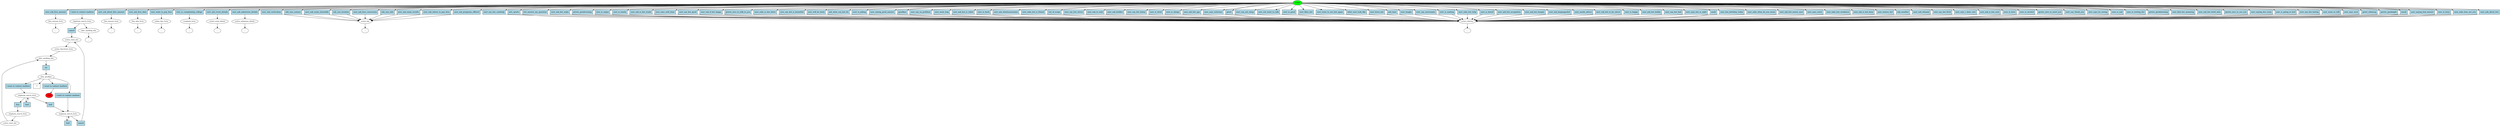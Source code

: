 digraph  {
0 [class="start active", fillcolor=green, fontsize=12, label=START, style=filled];
"-1" [class=end, fillcolor=red, fontsize=12, label=END, style=filled];
1 [class="", fontsize=12, label=fees_amount_form];
2 [class=active, fontsize=12, label=employee_search_form];
3 [class="", fontsize=12, label=utter_anything_else];
5 [class="", fontsize=12, label=fine_amount_form];
7 [class="", fontsize=12, label=fees_date_form];
8 [class="", fontsize=12, label=online_fees_form];
"-10" [class=ellipsis, label="..."];
"-12" [class=ellipsis, label="..."];
14 [class="", fontsize=12, label=complaint_form];
15 [class="", fontsize=12, label=action_event_details];
"-15" [class=ellipsis, label="..."];
"-16" [class=ellipsis, label="..."];
"-17" [class=ellipsis, label="..."];
"-18" [class=ellipsis, label="..."];
19 [class="", fontsize=12, label=action_admission_details];
"-19" [class=ellipsis, label="..."];
20 [class="", fontsize=12, label=action_faq];
"-28" [class=ellipsis, label="..."];
29 [class="", fontsize=12, label=action_chitchat];
"-121" [class=ellipsis, label="..."];
"-122" [class=ellipsis, label="..."];
124 [class=active, fontsize=12, label=action_reset_slot];
125 [class=active, fontsize=12, label=action_deactivate_form];
126 [class=active, fontsize=12, label=utter_anything_else];
127 [class=active, fontsize=12, label=utter_goodbye];
133 [class=active, fontsize=12, label=employee_search_form];
144 [class=active, fontsize=12, label=employee_search_form];
152 [class=active, fontsize=12, label=employee_search_form];
153 [class=active, fontsize=12, label=action_reset_slot];
156 [class="intent dashed active", label="  ?  ", shape=rect];
157 [class=intent, fillcolor=lightblue, label=user_ask_fees_amount, shape=rect, style=filled];
158 [class="intent active", fillcolor=lightblue, label="i want to contact mathew", shape=rect, style=filled];
159 [class=intent, fillcolor=lightblue, label=user_ask_about_fine_amount, shape=rect, style=filled];
160 [class=intent, fillcolor=lightblue, label=user_ask_fees_date, shape=rect, style=filled];
161 [class=intent, fillcolor=lightblue, label=user_want_to_pay_fees, shape=rect, style=filled];
162 [class=intent, fillcolor=lightblue, label=user_is_complaining_college, shape=rect, style=filled];
163 [class=intent, fillcolor=lightblue, label=user_ask_event_details, shape=rect, style=filled];
164 [class=intent, fillcolor=lightblue, label=user_ask_admission_details, shape=rect, style=filled];
165 [class=intent, fillcolor=lightblue, label=user_ask_where_to_pay_fees, shape=rect, style=filled];
166 [class=intent, fillcolor=lightblue, label=user_ask_programs_offered, shape=rect, style=filled];
167 [class=intent, fillcolor=lightblue, label=user_ask_curriculum, shape=rect, style=filled];
168 [class=intent, fillcolor=lightblue, label=ask_cms_contact, shape=rect, style=filled];
169 [class=intent, fillcolor=lightblue, label=user_ask_exam_timetable, shape=rect, style=filled];
170 [class=intent, fillcolor=lightblue, label=ask_cms_location, shape=rect, style=filled];
171 [class=intent, fillcolor=lightblue, label=user_ask_fees_concession, shape=rect, style=filled];
172 [class=intent, fillcolor=lightblue, label=ask_cms_info, shape=rect, style=filled];
173 [class=intent, fillcolor=lightblue, label=user_ask_exam_results, shape=rect, style=filled];
174 [class=intent, fillcolor=lightblue, label=user_is_testing_bot, shape=rect, style=filled];
175 [class=intent, fillcolor=lightblue, label=greets_goodmorning, shape=rect, style=filled];
176 [class=intent, fillcolor=lightblue, label=user_find_bot_annoying, shape=rect, style=filled];
177 [class=intent, fillcolor=lightblue, label=user_ask_bot_birth_date, shape=rect, style=filled];
178 [class=intent, fillcolor=lightblue, label=greets_nice_to_see_you, shape=rect, style=filled];
179 [class=intent, fillcolor=lightblue, label=user_saying_bot_crazy, shape=rect, style=filled];
180 [class=intent, fillcolor=lightblue, label=user_is_going_to_bed, shape=rect, style=filled];
181 [class=intent, fillcolor=lightblue, label=user_say_bot_boring, shape=rect, style=filled];
182 [class=intent, fillcolor=lightblue, label=user_want_to_talk, shape=rect, style=filled];
183 [class=intent, fillcolor=lightblue, label=user_says_wow, shape=rect, style=filled];
184 [class=intent, fillcolor=lightblue, label=greet_whatsup, shape=rect, style=filled];
185 [class=intent, fillcolor=lightblue, label=greets_goodnight, shape=rect, style=filled];
186 [class=intent, fillcolor=lightblue, label=insult, shape=rect, style=filled];
187 [class=intent, fillcolor=lightblue, label=user_saying_bad_answer, shape=rect, style=filled];
188 [class=intent, fillcolor=lightblue, label=user_is_busy, shape=rect, style=filled];
189 [class=intent, fillcolor=lightblue, label=user_asks_how_are_you, shape=rect, style=filled];
190 [class=intent, fillcolor=lightblue, label=user_ask_about_bot, shape=rect, style=filled];
191 [class=intent, fillcolor=lightblue, label=user_say_bot_canthelp, shape=rect, style=filled];
192 [class=intent, fillcolor=lightblue, label=arts_sports, shape=rect, style=filled];
193 [class=intent, fillcolor=lightblue, label=bot_answer_my_question, shape=rect, style=filled];
194 [class=intent, fillcolor=lightblue, label=user_ask_bot_orgin, shape=rect, style=filled];
195 [class=intent, fillcolor=lightblue, label=greets_goodevening, shape=rect, style=filled];
196 [class=intent, fillcolor=lightblue, label=user_is_angry, shape=rect, style=filled];
197 [class=intent, fillcolor=lightblue, label=user_is_lonely, shape=rect, style=filled];
198 [class=intent, fillcolor=lightblue, label=user_ask_is_bot_ready, shape=rect, style=filled];
199 [class=intent, fillcolor=lightblue, label=user_says_well_done, shape=rect, style=filled];
200 [class=intent, fillcolor=lightblue, label=user_say_bot_good, shape=rect, style=filled];
201 [class=intent, fillcolor=lightblue, label=user_ask_if_bot_happy, shape=rect, style=filled];
202 [class=intent, fillcolor=lightblue, label=greets_nice_to_talk_to_you, shape=rect, style=filled];
203 [class=intent, fillcolor=lightblue, label=user_asks_is_bot_there, shape=rect, style=filled];
204 [class=intent, fillcolor=lightblue, label=user_say_bot_is_beautiful, shape=rect, style=filled];
205 [class=intent, fillcolor=lightblue, label=user_will_be_back, shape=rect, style=filled];
206 [class=intent, fillcolor=lightblue, label=ask_what_can_bot_do, shape=rect, style=filled];
207 [class=intent, fillcolor=lightblue, label=user_is_joking, shape=rect, style=filled];
208 [class=intent, fillcolor=lightblue, label=user_saying_good_answer, shape=rect, style=filled];
209 [class=intent, fillcolor=lightblue, label=goodbye, shape=rect, style=filled];
210 [class=intent, fillcolor=lightblue, label=user_say_no_problem, shape=rect, style=filled];
211 [class=intent, fillcolor=lightblue, label=user_want_hug, shape=rect, style=filled];
212 [class=intent, fillcolor=lightblue, label=user_ask_bot_is_robot, shape=rect, style=filled];
213 [class=intent, fillcolor=lightblue, label=user_is_back, shape=rect, style=filled];
214 [class=intent, fillcolor=lightblue, label=user_ask_whatisusername, shape=rect, style=filled];
215 [class=intent, fillcolor=lightblue, label=user_asks_bot_is_friend, shape=rect, style=filled];
216 [class=intent, fillcolor=lightblue, label=out_of_scope, shape=rect, style=filled];
217 [class=intent, fillcolor=lightblue, label=user_say_bot_clever, shape=rect, style=filled];
218 [class=intent, fillcolor=lightblue, label=user_ask_to_wait, shape=rect, style=filled];
219 [class=intent, fillcolor=lightblue, label=user_ask_builder, shape=rect, style=filled];
220 [class=intent, fillcolor=lightblue, label=user_say_bot_funny, shape=rect, style=filled];
221 [class=intent, fillcolor=lightblue, label=user_is_tired, shape=rect, style=filled];
222 [class=intent, fillcolor=lightblue, label=user_is_sleepy, shape=rect, style=filled];
223 [class=intent, fillcolor=lightblue, label=user_ask_bot_age, shape=rect, style=filled];
224 [class=intent, fillcolor=lightblue, label=user_says_welcome, shape=rect, style=filled];
225 [class=intent, fillcolor=lightblue, label=greet, shape=rect, style=filled];
226 [class=intent, fillcolor=lightblue, label=user_can_not_sleep, shape=rect, style=filled];
227 [class=intent, fillcolor=lightblue, label=user_not_want_to_talk, shape=rect, style=filled];
228 [class=intent, fillcolor=lightblue, label=user_is_good, shape=rect, style=filled];
229 [class=intent, fillcolor=lightblue, label=user_likes_bot, shape=rect, style=filled];
230 [class=intent, fillcolor=lightblue, label=user_want_to_see_bot_again, shape=rect, style=filled];
231 [class=intent, fillcolor=lightblue, label=what_user_look_like, shape=rect, style=filled];
232 [class=intent, fillcolor=lightblue, label=user_loves_bot, shape=rect, style=filled];
233 [class=intent, fillcolor=lightblue, label=ask_time, shape=rect, style=filled];
234 [class=intent, fillcolor=lightblue, label=user_laughs, shape=rect, style=filled];
235 [class=intent, fillcolor=lightblue, label=user_say_usersname, shape=rect, style=filled];
236 [class=intent, fillcolor=lightblue, label=user_is_waiting, shape=rect, style=filled];
237 [class=intent, fillcolor=lightblue, label=user_asks_bot_help, shape=rect, style=filled];
238 [class=intent, fillcolor=lightblue, label=user_is_bored, shape=rect, style=filled];
239 [class=intent, fillcolor=lightblue, label=user_ask_bot_occupation, shape=rect, style=filled];
240 [class=intent, fillcolor=lightblue, label=user_ask_bot_hungry, shape=rect, style=filled];
241 [class=intent, fillcolor=lightblue, label=user_ask_languagesbot, shape=rect, style=filled];
242 [class=intent, fillcolor=lightblue, label=user_needs_advice, shape=rect, style=filled];
243 [class=intent, fillcolor=lightblue, label=user_ask_bot_to_be_clever, shape=rect, style=filled];
244 [class=intent, fillcolor=lightblue, label=user_is_happy, shape=rect, style=filled];
245 [class=intent, fillcolor=lightblue, label=user_ask_bot_hobby, shape=rect, style=filled];
246 [class=intent, fillcolor=lightblue, label=user_say_bot_bad, shape=rect, style=filled];
247 [class=intent, fillcolor=lightblue, label=user_says_bot_is_right, shape=rect, style=filled];
248 [class=intent, fillcolor=lightblue, label=math, shape=rect, style=filled];
249 [class=intent, fillcolor=lightblue, label=user_has_birthday_today, shape=rect, style=filled];
250 [class=intent, fillcolor=lightblue, label=user_asks_what_do_you_mean, shape=rect, style=filled];
251 [class=intent, fillcolor=lightblue, label=user_ask_bot_marry_user, shape=rect, style=filled];
252 [class=intent, fillcolor=lightblue, label=user_says_sorry, shape=rect, style=filled];
253 [class=intent, fillcolor=lightblue, label=user_asks_bot_residence, shape=rect, style=filled];
254 [class=intent, fillcolor=lightblue, label=user_ask_is_bot_busy, shape=rect, style=filled];
255 [class=intent, fillcolor=lightblue, label=user_misses_bot, shape=rect, style=filled];
256 [class=intent, fillcolor=lightblue, label=ask_weather, shape=rect, style=filled];
257 [class=intent, fillcolor=lightblue, label=user_ask_whoami, shape=rect, style=filled];
258 [class=intent, fillcolor=lightblue, label=user_say_bot_fired, shape=rect, style=filled];
259 [class=intent, fillcolor=lightblue, label=user_says_i_dont_care, shape=rect, style=filled];
260 [class=intent, fillcolor=lightblue, label=user_ask_is_bot_sure, shape=rect, style=filled];
261 [class=intent, fillcolor=lightblue, label=user_is_here, shape=rect, style=filled];
262 [class=intent, fillcolor=lightblue, label=user_is_excited, shape=rect, style=filled];
263 [class=intent, fillcolor=lightblue, label=greets_nice_to_meet_you, shape=rect, style=filled];
264 [class=intent, fillcolor=lightblue, label=user_say_thank_you, shape=rect, style=filled];
265 [class=intent, fillcolor=lightblue, label=user_says_its_wrong, shape=rect, style=filled];
266 [class=intent, fillcolor=lightblue, label=user_is_sad, shape=rect, style=filled];
267 [class="intent active", fillcolor=lightblue, label=cancel, shape=rect, style=filled];
268 [class="intent active", fillcolor=lightblue, label=no, shape=rect, style=filled];
269 [class=intent, fillcolor=lightblue, label="i want to contact mathew", shape=rect, style=filled];
270 [class=intent, fillcolor=lightblue, label="i want to contact mathew", shape=rect, style=filled];
271 [class="intent active", fillcolor=lightblue, label="i want to contact mathew", shape=rect, style=filled];
272 [class="intent active", fillcolor=lightblue, label=cancel, shape=rect, style=filled];
273 [class=intent, fillcolor=lightblue, label=hod, shape=rect, style=filled];
274 [class="intent active", fillcolor=lightblue, label=hod, shape=rect, style=filled];
275 [class="intent active", fillcolor=lightblue, label=bca, shape=rect, style=filled];
276 [class="intent active", fillcolor=lightblue, label=hod, shape=rect, style=filled];
0 -> 157  [class="", key=0];
0 -> 158  [class=active, key=0];
0 -> 159  [class="", key=0];
0 -> 160  [class="", key=0];
0 -> 161  [class="", key=0];
0 -> 162  [class="", key=0];
0 -> 163  [class="", key=0];
0 -> 164  [class="", key=0];
0 -> 165  [class="", key=0];
0 -> 166  [class="", key=0];
0 -> 167  [class="", key=0];
0 -> 168  [class="", key=0];
0 -> 169  [class="", key=0];
0 -> 170  [class="", key=0];
0 -> 171  [class="", key=0];
0 -> 172  [class="", key=0];
0 -> 173  [class="", key=0];
0 -> 174  [class="", key=0];
0 -> 175  [class="", key=0];
0 -> 176  [class="", key=0];
0 -> 177  [class="", key=0];
0 -> 178  [class="", key=0];
0 -> 179  [class="", key=0];
0 -> 180  [class="", key=0];
0 -> 181  [class="", key=0];
0 -> 182  [class="", key=0];
0 -> 183  [class="", key=0];
0 -> 184  [class="", key=0];
0 -> 185  [class="", key=0];
0 -> 186  [class="", key=0];
0 -> 187  [class="", key=0];
0 -> 188  [class="", key=0];
0 -> 189  [class="", key=0];
0 -> 190  [class="", key=0];
0 -> 191  [class="", key=0];
0 -> 192  [class="", key=0];
0 -> 193  [class="", key=0];
0 -> 194  [class="", key=0];
0 -> 195  [class="", key=0];
0 -> 196  [class="", key=0];
0 -> 197  [class="", key=0];
0 -> 198  [class="", key=0];
0 -> 199  [class="", key=0];
0 -> 200  [class="", key=0];
0 -> 201  [class="", key=0];
0 -> 202  [class="", key=0];
0 -> 203  [class="", key=0];
0 -> 204  [class="", key=0];
0 -> 205  [class="", key=0];
0 -> 206  [class="", key=0];
0 -> 207  [class="", key=0];
0 -> 208  [class="", key=0];
0 -> 209  [class="", key=0];
0 -> 210  [class="", key=0];
0 -> 211  [class="", key=0];
0 -> 212  [class="", key=0];
0 -> 213  [class="", key=0];
0 -> 214  [class="", key=0];
0 -> 215  [class="", key=0];
0 -> 216  [class="", key=0];
0 -> 217  [class="", key=0];
0 -> 218  [class="", key=0];
0 -> 219  [class="", key=0];
0 -> 220  [class="", key=0];
0 -> 221  [class="", key=0];
0 -> 222  [class="", key=0];
0 -> 223  [class="", key=0];
0 -> 224  [class="", key=0];
0 -> 225  [class="", key=0];
0 -> 226  [class="", key=0];
0 -> 227  [class="", key=0];
0 -> 228  [class="", key=0];
0 -> 229  [class="", key=0];
0 -> 230  [class="", key=0];
0 -> 231  [class="", key=0];
0 -> 232  [class="", key=0];
0 -> 233  [class="", key=0];
0 -> 234  [class="", key=0];
0 -> 235  [class="", key=0];
0 -> 236  [class="", key=0];
0 -> 237  [class="", key=0];
0 -> 238  [class="", key=0];
0 -> 239  [class="", key=0];
0 -> 240  [class="", key=0];
0 -> 241  [class="", key=0];
0 -> 242  [class="", key=0];
0 -> 243  [class="", key=0];
0 -> 244  [class="", key=0];
0 -> 245  [class="", key=0];
0 -> 246  [class="", key=0];
0 -> 247  [class="", key=0];
0 -> 248  [class="", key=0];
0 -> 249  [class="", key=0];
0 -> 250  [class="", key=0];
0 -> 251  [class="", key=0];
0 -> 252  [class="", key=0];
0 -> 253  [class="", key=0];
0 -> 254  [class="", key=0];
0 -> 255  [class="", key=0];
0 -> 256  [class="", key=0];
0 -> 257  [class="", key=0];
0 -> 258  [class="", key=0];
0 -> 259  [class="", key=0];
0 -> 260  [class="", key=0];
0 -> 261  [class="", key=0];
0 -> 262  [class="", key=0];
0 -> 263  [class="", key=0];
0 -> 264  [class="", key=0];
0 -> 265  [class="", key=0];
0 -> 266  [class="", key=0];
1 -> "-12"  [class="", key=NONE, label=""];
2 -> 3  [class="", key=NONE, label=""];
2 -> 267  [class=active, key=0];
3 -> "-10"  [class="", key=NONE, label=""];
5 -> "-122"  [class="", key=NONE, label=""];
7 -> "-16"  [class="", key=NONE, label=""];
8 -> "-17"  [class="", key=NONE, label=""];
14 -> "-18"  [class="", key=NONE, label=""];
15 -> "-15"  [class="", key=NONE, label=""];
19 -> "-19"  [class="", key=NONE, label=""];
20 -> "-28"  [class="", key=NONE, label=""];
29 -> "-121"  [class="", key=NONE, label=""];
124 -> 125  [class=active, key=NONE, label=""];
125 -> 126  [class=active, key=NONE, label=""];
126 -> 268  [class=active, key=0];
127 -> 156  [class=active, key=NONE, label=""];
127 -> 269  [class="", key=0];
127 -> 270  [class="", key=0];
127 -> 271  [class=active, key=0];
133 -> 272  [class=active, key=0];
133 -> 273  [class="", key=0];
144 -> 274  [class=active, key=0];
144 -> 275  [class=active, key=0];
144 -> 276  [class=active, key=0];
152 -> 153  [class=active, key=NONE, label=""];
153 -> 126  [class=active, key=NONE, label=""];
157 -> 1  [class="", key=0];
158 -> 2  [class=active, key=0];
159 -> 5  [class="", key=0];
160 -> 7  [class="", key=0];
161 -> 8  [class="", key=0];
162 -> 14  [class="", key=0];
163 -> 15  [class="", key=0];
164 -> 19  [class="", key=0];
165 -> 20  [class="", key=0];
166 -> 20  [class="", key=0];
167 -> 20  [class="", key=0];
168 -> 20  [class="", key=0];
169 -> 20  [class="", key=0];
170 -> 20  [class="", key=0];
171 -> 20  [class="", key=0];
172 -> 20  [class="", key=0];
173 -> 20  [class="", key=0];
174 -> 29  [class="", key=0];
175 -> 29  [class="", key=0];
176 -> 29  [class="", key=0];
177 -> 29  [class="", key=0];
178 -> 29  [class="", key=0];
179 -> 29  [class="", key=0];
180 -> 29  [class="", key=0];
181 -> 29  [class="", key=0];
182 -> 29  [class="", key=0];
183 -> 29  [class="", key=0];
184 -> 29  [class="", key=0];
185 -> 29  [class="", key=0];
186 -> 29  [class="", key=0];
187 -> 29  [class="", key=0];
188 -> 29  [class="", key=0];
189 -> 29  [class="", key=0];
190 -> 29  [class="", key=0];
191 -> 29  [class="", key=0];
192 -> 29  [class="", key=0];
193 -> 29  [class="", key=0];
194 -> 29  [class="", key=0];
195 -> 29  [class="", key=0];
196 -> 29  [class="", key=0];
197 -> 29  [class="", key=0];
198 -> 29  [class="", key=0];
199 -> 29  [class="", key=0];
200 -> 29  [class="", key=0];
201 -> 29  [class="", key=0];
202 -> 29  [class="", key=0];
203 -> 29  [class="", key=0];
204 -> 29  [class="", key=0];
205 -> 29  [class="", key=0];
206 -> 29  [class="", key=0];
207 -> 29  [class="", key=0];
208 -> 29  [class="", key=0];
209 -> 29  [class="", key=0];
210 -> 29  [class="", key=0];
211 -> 29  [class="", key=0];
212 -> 29  [class="", key=0];
213 -> 29  [class="", key=0];
214 -> 29  [class="", key=0];
215 -> 29  [class="", key=0];
216 -> 29  [class="", key=0];
217 -> 29  [class="", key=0];
218 -> 29  [class="", key=0];
219 -> 29  [class="", key=0];
220 -> 29  [class="", key=0];
221 -> 29  [class="", key=0];
222 -> 29  [class="", key=0];
223 -> 29  [class="", key=0];
224 -> 29  [class="", key=0];
225 -> 29  [class="", key=0];
226 -> 29  [class="", key=0];
227 -> 29  [class="", key=0];
228 -> 29  [class="", key=0];
229 -> 29  [class="", key=0];
230 -> 29  [class="", key=0];
231 -> 29  [class="", key=0];
232 -> 29  [class="", key=0];
233 -> 29  [class="", key=0];
234 -> 29  [class="", key=0];
235 -> 29  [class="", key=0];
236 -> 29  [class="", key=0];
237 -> 29  [class="", key=0];
238 -> 29  [class="", key=0];
239 -> 29  [class="", key=0];
240 -> 29  [class="", key=0];
241 -> 29  [class="", key=0];
242 -> 29  [class="", key=0];
243 -> 29  [class="", key=0];
244 -> 29  [class="", key=0];
245 -> 29  [class="", key=0];
246 -> 29  [class="", key=0];
247 -> 29  [class="", key=0];
248 -> 29  [class="", key=0];
249 -> 29  [class="", key=0];
250 -> 29  [class="", key=0];
251 -> 29  [class="", key=0];
252 -> 29  [class="", key=0];
253 -> 29  [class="", key=0];
254 -> 29  [class="", key=0];
255 -> 29  [class="", key=0];
256 -> 29  [class="", key=0];
257 -> 29  [class="", key=0];
258 -> 29  [class="", key=0];
259 -> 29  [class="", key=0];
260 -> 29  [class="", key=0];
261 -> 29  [class="", key=0];
262 -> 29  [class="", key=0];
263 -> 29  [class="", key=0];
264 -> 29  [class="", key=0];
265 -> 29  [class="", key=0];
266 -> 29  [class="", key=0];
267 -> 124  [class=active, key=0];
268 -> 127  [class=active, key=0];
269 -> "-1"  [class="", key=0];
270 -> 133  [class="", key=0];
271 -> 144  [class=active, key=0];
272 -> 124  [class=active, key=0];
273 -> 133  [class="", key=0];
274 -> 133  [class=active, key=0];
275 -> 152  [class=active, key=0];
276 -> 144  [class=active, key=0];
}

